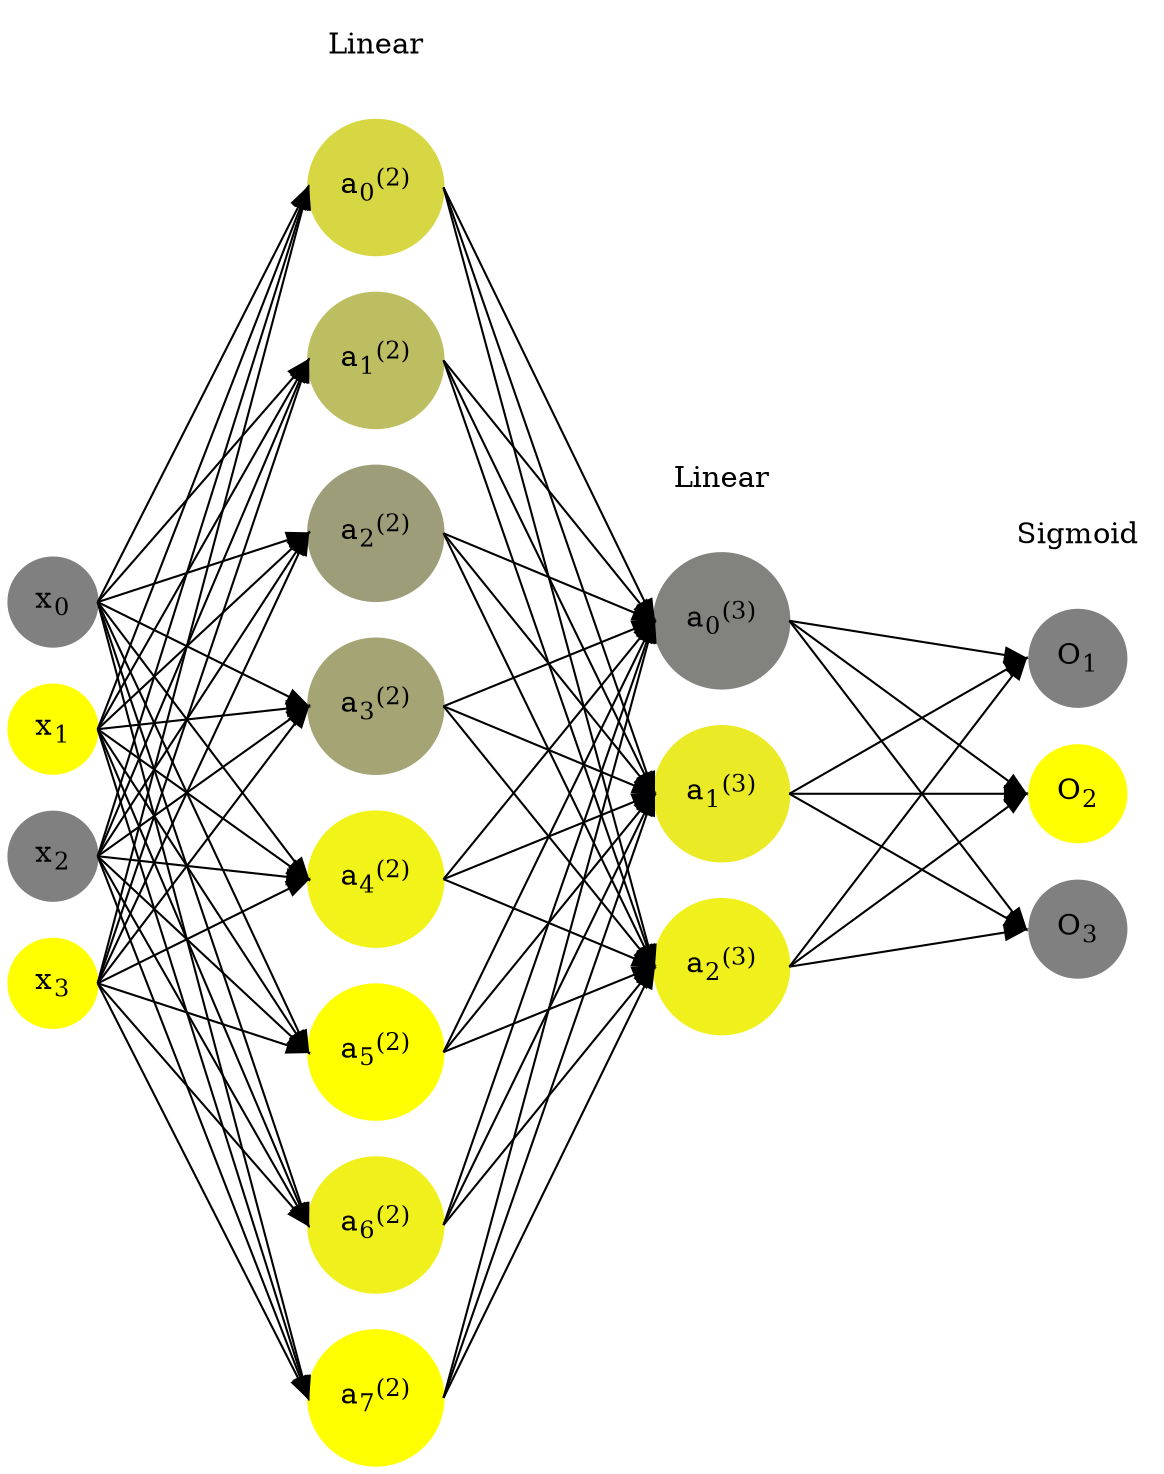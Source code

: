 digraph G {
	rankdir = LR;
	splines=false;
	edge[style=invis];
	ranksep= 1.4;
	{
	node [shape=circle, color="0.1667, 0.0, 0.5", style=filled, fillcolor="0.1667, 0.0, 0.5"];
	x0 [label=<x<sub>0</sub>>];
	}
	{
	node [shape=circle, color="0.1667, 1.0, 1.0", style=filled, fillcolor="0.1667, 1.0, 1.0"];
	x1 [label=<x<sub>1</sub>>];
	}
	{
	node [shape=circle, color="0.1667, 0.0, 0.5", style=filled, fillcolor="0.1667, 0.0, 0.5"];
	x2 [label=<x<sub>2</sub>>];
	}
	{
	node [shape=circle, color="0.1667, 1.0, 1.0", style=filled, fillcolor="0.1667, 1.0, 1.0"];
	x3 [label=<x<sub>3</sub>>];
	}
	{
	node [shape=circle, color="0.1667, 0.683432, 0.841716", style=filled, fillcolor="0.1667, 0.683432, 0.841716"];
	a02 [label=<a<sub>0</sub><sup>(2)</sup>>];
	}
	{
	node [shape=circle, color="0.1667, 0.483537, 0.741768", style=filled, fillcolor="0.1667, 0.483537, 0.741768"];
	a12 [label=<a<sub>1</sub><sup>(2)</sup>>];
	}
	{
	node [shape=circle, color="0.1667, 0.233710, 0.616855", style=filled, fillcolor="0.1667, 0.233710, 0.616855"];
	a22 [label=<a<sub>2</sub><sup>(2)</sup>>];
	}
	{
	node [shape=circle, color="0.1667, 0.288198, 0.644099", style=filled, fillcolor="0.1667, 0.288198, 0.644099"];
	a32 [label=<a<sub>3</sub><sup>(2)</sup>>];
	}
	{
	node [shape=circle, color="0.1667, 0.898679, 0.949339", style=filled, fillcolor="0.1667, 0.898679, 0.949339"];
	a42 [label=<a<sub>4</sub><sup>(2)</sup>>];
	}
	{
	node [shape=circle, color="0.1667, 1.806683, 1.403341", style=filled, fillcolor="0.1667, 1.806683, 1.403341"];
	a52 [label=<a<sub>5</sub><sup>(2)</sup>>];
	}
	{
	node [shape=circle, color="0.1667, 0.880688, 0.940344", style=filled, fillcolor="0.1667, 0.880688, 0.940344"];
	a62 [label=<a<sub>6</sub><sup>(2)</sup>>];
	}
	{
	node [shape=circle, color="0.1667, 1.221914, 1.110957", style=filled, fillcolor="0.1667, 1.221914, 1.110957"];
	a72 [label=<a<sub>7</sub><sup>(2)</sup>>];
	}
	{
	node [shape=circle, color="0.1667, 0.016101, 0.508050", style=filled, fillcolor="0.1667, 0.016101, 0.508050"];
	a03 [label=<a<sub>0</sub><sup>(3)</sup>>];
	}
	{
	node [shape=circle, color="0.1667, 0.834747, 0.917373", style=filled, fillcolor="0.1667, 0.834747, 0.917373"];
	a13 [label=<a<sub>1</sub><sup>(3)</sup>>];
	}
	{
	node [shape=circle, color="0.1667, 0.876720, 0.938360", style=filled, fillcolor="0.1667, 0.876720, 0.938360"];
	a23 [label=<a<sub>2</sub><sup>(3)</sup>>];
	}
	{
	node [shape=circle, color="0.1667, 0.0, 0.5", style=filled, fillcolor="0.1667, 0.0, 0.5"];
	O1 [label=<O<sub>1</sub>>];
	}
	{
	node [shape=circle, color="0.1667, 1.0, 1.0", style=filled, fillcolor="0.1667, 1.0, 1.0"];
	O2 [label=<O<sub>2</sub>>];
	}
	{
	node [shape=circle, color="0.1667, 0.0, 0.5", style=filled, fillcolor="0.1667, 0.0, 0.5"];
	O3 [label=<O<sub>3</sub>>];
	}
	{
	rank=same;
	x0->x1->x2->x3;
	}
	{
	rank=same;
	a02->a12->a22->a32->a42->a52->a62->a72;
	}
	{
	rank=same;
	a03->a13->a23;
	}
	{
	rank=same;
	O1->O2->O3;
	}
	l1 [shape=plaintext,label="Linear"];
	l1->a02;
	{rank=same; l1;a02};
	l2 [shape=plaintext,label="Linear"];
	l2->a03;
	{rank=same; l2;a03};
	l3 [shape=plaintext,label="Sigmoid"];
	l3->O1;
	{rank=same; l3;O1};
edge[style=solid, tailport=e, headport=w];
	{x0;x1;x2;x3} -> {a02;a12;a22;a32;a42;a52;a62;a72};
	{a02;a12;a22;a32;a42;a52;a62;a72} -> {a03;a13;a23};
	{a03;a13;a23} -> {O1,O2,O3};
}